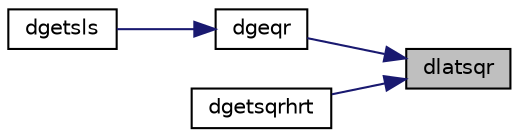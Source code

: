 digraph "dlatsqr"
{
 // LATEX_PDF_SIZE
  edge [fontname="Helvetica",fontsize="10",labelfontname="Helvetica",labelfontsize="10"];
  node [fontname="Helvetica",fontsize="10",shape=record];
  rankdir="RL";
  Node1 [label="dlatsqr",height=0.2,width=0.4,color="black", fillcolor="grey75", style="filled", fontcolor="black",tooltip="DLATSQR"];
  Node1 -> Node2 [dir="back",color="midnightblue",fontsize="10",style="solid",fontname="Helvetica"];
  Node2 [label="dgeqr",height=0.2,width=0.4,color="black", fillcolor="white", style="filled",URL="$dgeqr_8f.html#ab20e537c689b3d58da800847243310d0",tooltip="DGEQR"];
  Node2 -> Node3 [dir="back",color="midnightblue",fontsize="10",style="solid",fontname="Helvetica"];
  Node3 [label="dgetsls",height=0.2,width=0.4,color="black", fillcolor="white", style="filled",URL="$dgetsls_8f.html#a24938f890150242a397e2094fc4643db",tooltip="DGETSLS"];
  Node1 -> Node4 [dir="back",color="midnightblue",fontsize="10",style="solid",fontname="Helvetica"];
  Node4 [label="dgetsqrhrt",height=0.2,width=0.4,color="black", fillcolor="white", style="filled",URL="$dgetsqrhrt_8f.html#a3017a4201f64adf2ddd2dd44396f776a",tooltip="DGETSQRHRT"];
}
